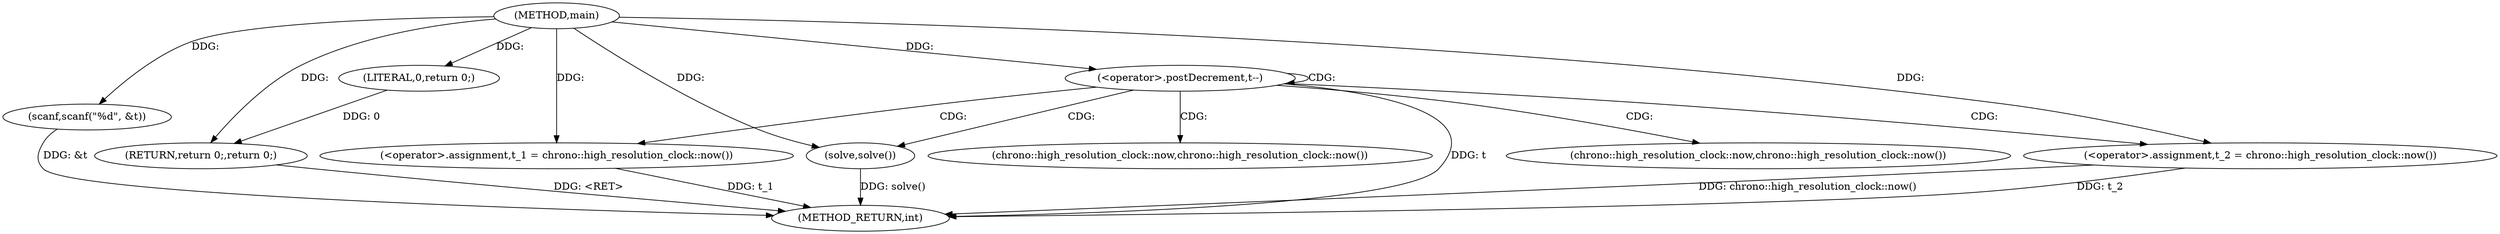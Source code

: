 digraph "main" {  
"1000175" [label = "(METHOD,main)" ]
"1000197" [label = "(METHOD_RETURN,int)" ]
"1000178" [label = "(scanf,scanf(\"%d\", &t))" ]
"1000195" [label = "(RETURN,return 0;,return 0;)" ]
"1000183" [label = "(<operator>.postDecrement,t--)" ]
"1000196" [label = "(LITERAL,0,return 0;)" ]
"1000187" [label = "(<operator>.assignment,t_1 = chrono::high_resolution_clock::now())" ]
"1000190" [label = "(solve,solve())" ]
"1000192" [label = "(<operator>.assignment,t_2 = chrono::high_resolution_clock::now())" ]
"1000189" [label = "(chrono::high_resolution_clock::now,chrono::high_resolution_clock::now())" ]
"1000194" [label = "(chrono::high_resolution_clock::now,chrono::high_resolution_clock::now())" ]
  "1000178" -> "1000197"  [ label = "DDG: &t"] 
  "1000183" -> "1000197"  [ label = "DDG: t"] 
  "1000187" -> "1000197"  [ label = "DDG: t_1"] 
  "1000190" -> "1000197"  [ label = "DDG: solve()"] 
  "1000192" -> "1000197"  [ label = "DDG: t_2"] 
  "1000192" -> "1000197"  [ label = "DDG: chrono::high_resolution_clock::now()"] 
  "1000195" -> "1000197"  [ label = "DDG: <RET>"] 
  "1000175" -> "1000178"  [ label = "DDG: "] 
  "1000196" -> "1000195"  [ label = "DDG: 0"] 
  "1000175" -> "1000195"  [ label = "DDG: "] 
  "1000175" -> "1000196"  [ label = "DDG: "] 
  "1000175" -> "1000183"  [ label = "DDG: "] 
  "1000175" -> "1000187"  [ label = "DDG: "] 
  "1000175" -> "1000190"  [ label = "DDG: "] 
  "1000175" -> "1000192"  [ label = "DDG: "] 
  "1000183" -> "1000183"  [ label = "CDG: "] 
  "1000183" -> "1000190"  [ label = "CDG: "] 
  "1000183" -> "1000187"  [ label = "CDG: "] 
  "1000183" -> "1000194"  [ label = "CDG: "] 
  "1000183" -> "1000192"  [ label = "CDG: "] 
  "1000183" -> "1000189"  [ label = "CDG: "] 
}
